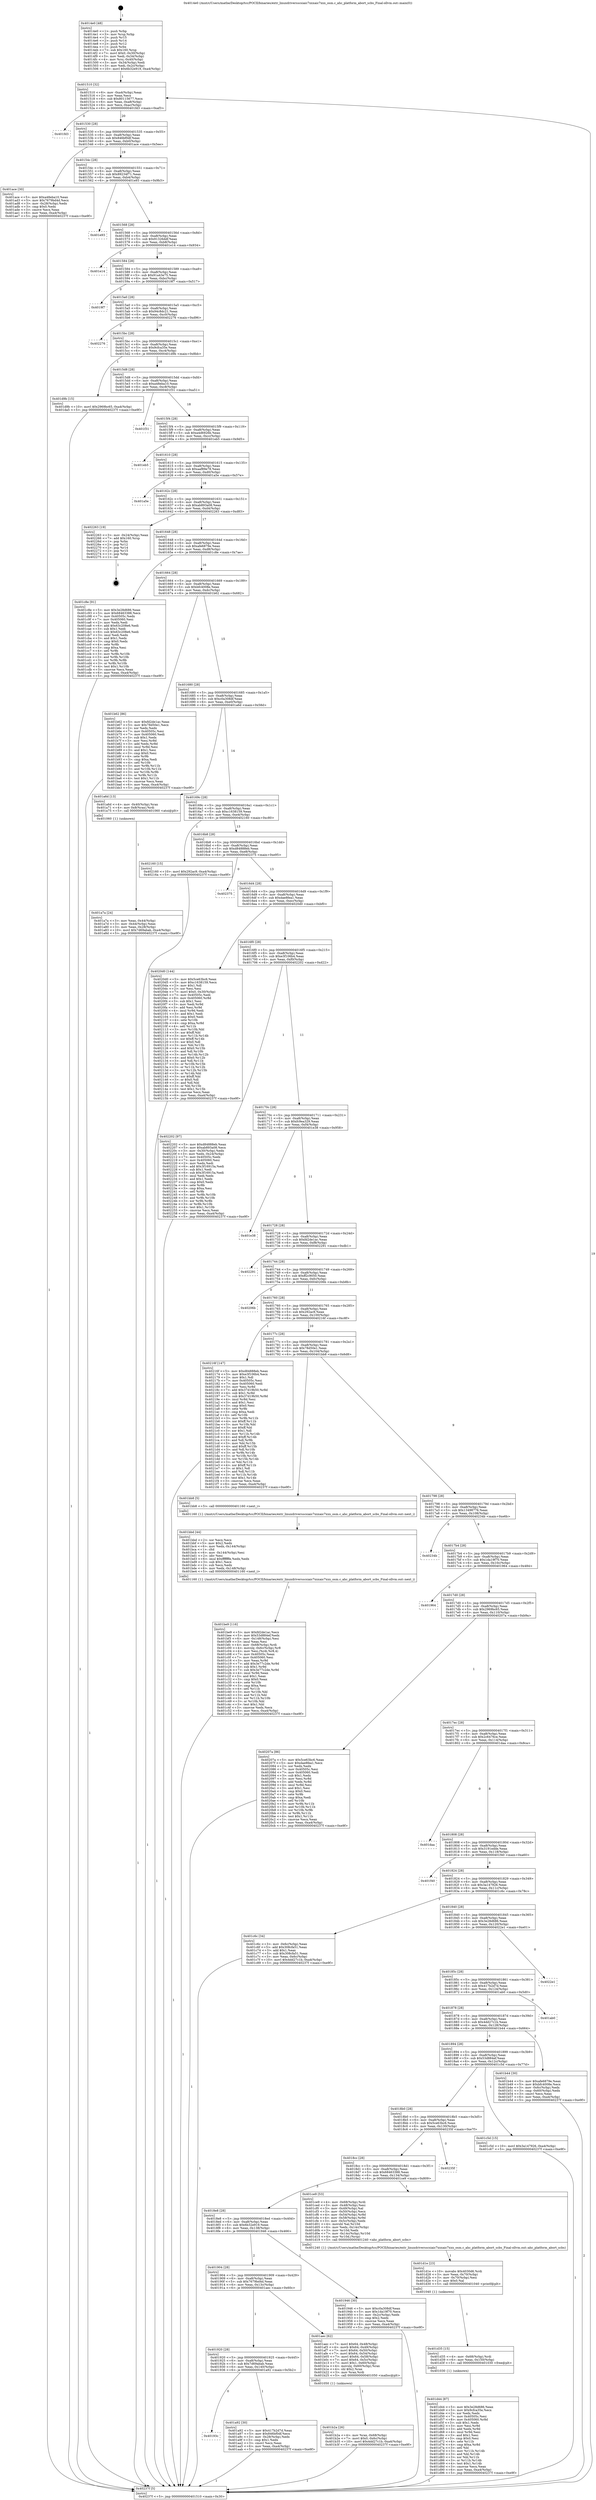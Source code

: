 digraph "0x4014e0" {
  label = "0x4014e0 (/mnt/c/Users/mathe/Desktop/tcc/POCII/binaries/extr_linuxdriversscsiaic7xxxaic7xxx_osm.c_ahc_platform_abort_scbs_Final-ollvm.out::main(0))"
  labelloc = "t"
  node[shape=record]

  Entry [label="",width=0.3,height=0.3,shape=circle,fillcolor=black,style=filled]
  "0x401510" [label="{
     0x401510 [32]\l
     | [instrs]\l
     &nbsp;&nbsp;0x401510 \<+6\>: mov -0xa4(%rbp),%eax\l
     &nbsp;&nbsp;0x401516 \<+2\>: mov %eax,%ecx\l
     &nbsp;&nbsp;0x401518 \<+6\>: sub $0x80115677,%ecx\l
     &nbsp;&nbsp;0x40151e \<+6\>: mov %eax,-0xa8(%rbp)\l
     &nbsp;&nbsp;0x401524 \<+6\>: mov %ecx,-0xac(%rbp)\l
     &nbsp;&nbsp;0x40152a \<+6\>: je 0000000000401fd3 \<main+0xaf3\>\l
  }"]
  "0x401fd3" [label="{
     0x401fd3\l
  }", style=dashed]
  "0x401530" [label="{
     0x401530 [28]\l
     | [instrs]\l
     &nbsp;&nbsp;0x401530 \<+5\>: jmp 0000000000401535 \<main+0x55\>\l
     &nbsp;&nbsp;0x401535 \<+6\>: mov -0xa8(%rbp),%eax\l
     &nbsp;&nbsp;0x40153b \<+5\>: sub $0x846bf0df,%eax\l
     &nbsp;&nbsp;0x401540 \<+6\>: mov %eax,-0xb0(%rbp)\l
     &nbsp;&nbsp;0x401546 \<+6\>: je 0000000000401ace \<main+0x5ee\>\l
  }"]
  Exit [label="",width=0.3,height=0.3,shape=circle,fillcolor=black,style=filled,peripheries=2]
  "0x401ace" [label="{
     0x401ace [30]\l
     | [instrs]\l
     &nbsp;&nbsp;0x401ace \<+5\>: mov $0xa48eba10,%eax\l
     &nbsp;&nbsp;0x401ad3 \<+5\>: mov $0x7679bd4d,%ecx\l
     &nbsp;&nbsp;0x401ad8 \<+3\>: mov -0x28(%rbp),%edx\l
     &nbsp;&nbsp;0x401adb \<+3\>: cmp $0x0,%edx\l
     &nbsp;&nbsp;0x401ade \<+3\>: cmove %ecx,%eax\l
     &nbsp;&nbsp;0x401ae1 \<+6\>: mov %eax,-0xa4(%rbp)\l
     &nbsp;&nbsp;0x401ae7 \<+5\>: jmp 000000000040237f \<main+0xe9f\>\l
  }"]
  "0x40154c" [label="{
     0x40154c [28]\l
     | [instrs]\l
     &nbsp;&nbsp;0x40154c \<+5\>: jmp 0000000000401551 \<main+0x71\>\l
     &nbsp;&nbsp;0x401551 \<+6\>: mov -0xa8(%rbp),%eax\l
     &nbsp;&nbsp;0x401557 \<+5\>: sub $0x89234f71,%eax\l
     &nbsp;&nbsp;0x40155c \<+6\>: mov %eax,-0xb4(%rbp)\l
     &nbsp;&nbsp;0x401562 \<+6\>: je 0000000000401e93 \<main+0x9b3\>\l
  }"]
  "0x401d44" [label="{
     0x401d44 [87]\l
     | [instrs]\l
     &nbsp;&nbsp;0x401d44 \<+5\>: mov $0x3e28d686,%eax\l
     &nbsp;&nbsp;0x401d49 \<+5\>: mov $0x9cfca35e,%ecx\l
     &nbsp;&nbsp;0x401d4e \<+2\>: xor %edx,%edx\l
     &nbsp;&nbsp;0x401d50 \<+7\>: mov 0x40505c,%esi\l
     &nbsp;&nbsp;0x401d57 \<+8\>: mov 0x405060,%r8d\l
     &nbsp;&nbsp;0x401d5f \<+3\>: sub $0x1,%edx\l
     &nbsp;&nbsp;0x401d62 \<+3\>: mov %esi,%r9d\l
     &nbsp;&nbsp;0x401d65 \<+3\>: add %edx,%r9d\l
     &nbsp;&nbsp;0x401d68 \<+4\>: imul %r9d,%esi\l
     &nbsp;&nbsp;0x401d6c \<+3\>: and $0x1,%esi\l
     &nbsp;&nbsp;0x401d6f \<+3\>: cmp $0x0,%esi\l
     &nbsp;&nbsp;0x401d72 \<+4\>: sete %r11b\l
     &nbsp;&nbsp;0x401d76 \<+4\>: cmp $0xa,%r8d\l
     &nbsp;&nbsp;0x401d7a \<+3\>: setl %bl\l
     &nbsp;&nbsp;0x401d7d \<+3\>: mov %r11b,%r14b\l
     &nbsp;&nbsp;0x401d80 \<+3\>: and %bl,%r14b\l
     &nbsp;&nbsp;0x401d83 \<+3\>: xor %bl,%r11b\l
     &nbsp;&nbsp;0x401d86 \<+3\>: or %r11b,%r14b\l
     &nbsp;&nbsp;0x401d89 \<+4\>: test $0x1,%r14b\l
     &nbsp;&nbsp;0x401d8d \<+3\>: cmovne %ecx,%eax\l
     &nbsp;&nbsp;0x401d90 \<+6\>: mov %eax,-0xa4(%rbp)\l
     &nbsp;&nbsp;0x401d96 \<+5\>: jmp 000000000040237f \<main+0xe9f\>\l
  }"]
  "0x401e93" [label="{
     0x401e93\l
  }", style=dashed]
  "0x401568" [label="{
     0x401568 [28]\l
     | [instrs]\l
     &nbsp;&nbsp;0x401568 \<+5\>: jmp 000000000040156d \<main+0x8d\>\l
     &nbsp;&nbsp;0x40156d \<+6\>: mov -0xa8(%rbp),%eax\l
     &nbsp;&nbsp;0x401573 \<+5\>: sub $0x91326ddf,%eax\l
     &nbsp;&nbsp;0x401578 \<+6\>: mov %eax,-0xb8(%rbp)\l
     &nbsp;&nbsp;0x40157e \<+6\>: je 0000000000401e14 \<main+0x934\>\l
  }"]
  "0x401d35" [label="{
     0x401d35 [15]\l
     | [instrs]\l
     &nbsp;&nbsp;0x401d35 \<+4\>: mov -0x68(%rbp),%rdi\l
     &nbsp;&nbsp;0x401d39 \<+6\>: mov %eax,-0x150(%rbp)\l
     &nbsp;&nbsp;0x401d3f \<+5\>: call 0000000000401030 \<free@plt\>\l
     | [calls]\l
     &nbsp;&nbsp;0x401030 \{1\} (unknown)\l
  }"]
  "0x401e14" [label="{
     0x401e14\l
  }", style=dashed]
  "0x401584" [label="{
     0x401584 [28]\l
     | [instrs]\l
     &nbsp;&nbsp;0x401584 \<+5\>: jmp 0000000000401589 \<main+0xa9\>\l
     &nbsp;&nbsp;0x401589 \<+6\>: mov -0xa8(%rbp),%eax\l
     &nbsp;&nbsp;0x40158f \<+5\>: sub $0x91a43e75,%eax\l
     &nbsp;&nbsp;0x401594 \<+6\>: mov %eax,-0xbc(%rbp)\l
     &nbsp;&nbsp;0x40159a \<+6\>: je 00000000004019f7 \<main+0x517\>\l
  }"]
  "0x401d1e" [label="{
     0x401d1e [23]\l
     | [instrs]\l
     &nbsp;&nbsp;0x401d1e \<+10\>: movabs $0x4030d6,%rdi\l
     &nbsp;&nbsp;0x401d28 \<+3\>: mov %eax,-0x70(%rbp)\l
     &nbsp;&nbsp;0x401d2b \<+3\>: mov -0x70(%rbp),%esi\l
     &nbsp;&nbsp;0x401d2e \<+2\>: mov $0x0,%al\l
     &nbsp;&nbsp;0x401d30 \<+5\>: call 0000000000401040 \<printf@plt\>\l
     | [calls]\l
     &nbsp;&nbsp;0x401040 \{1\} (unknown)\l
  }"]
  "0x4019f7" [label="{
     0x4019f7\l
  }", style=dashed]
  "0x4015a0" [label="{
     0x4015a0 [28]\l
     | [instrs]\l
     &nbsp;&nbsp;0x4015a0 \<+5\>: jmp 00000000004015a5 \<main+0xc5\>\l
     &nbsp;&nbsp;0x4015a5 \<+6\>: mov -0xa8(%rbp),%eax\l
     &nbsp;&nbsp;0x4015ab \<+5\>: sub $0x94c8dc21,%eax\l
     &nbsp;&nbsp;0x4015b0 \<+6\>: mov %eax,-0xc0(%rbp)\l
     &nbsp;&nbsp;0x4015b6 \<+6\>: je 0000000000402276 \<main+0xd96\>\l
  }"]
  "0x401be9" [label="{
     0x401be9 [116]\l
     | [instrs]\l
     &nbsp;&nbsp;0x401be9 \<+5\>: mov $0xfd2de1ac,%ecx\l
     &nbsp;&nbsp;0x401bee \<+5\>: mov $0x53d884ef,%edx\l
     &nbsp;&nbsp;0x401bf3 \<+6\>: mov -0x148(%rbp),%esi\l
     &nbsp;&nbsp;0x401bf9 \<+3\>: imul %eax,%esi\l
     &nbsp;&nbsp;0x401bfc \<+4\>: mov -0x68(%rbp),%rdi\l
     &nbsp;&nbsp;0x401c00 \<+4\>: movslq -0x6c(%rbp),%r8\l
     &nbsp;&nbsp;0x401c04 \<+4\>: mov %esi,(%rdi,%r8,4)\l
     &nbsp;&nbsp;0x401c08 \<+7\>: mov 0x40505c,%eax\l
     &nbsp;&nbsp;0x401c0f \<+7\>: mov 0x405060,%esi\l
     &nbsp;&nbsp;0x401c16 \<+3\>: mov %eax,%r9d\l
     &nbsp;&nbsp;0x401c19 \<+7\>: add $0x3e77c2de,%r9d\l
     &nbsp;&nbsp;0x401c20 \<+4\>: sub $0x1,%r9d\l
     &nbsp;&nbsp;0x401c24 \<+7\>: sub $0x3e77c2de,%r9d\l
     &nbsp;&nbsp;0x401c2b \<+4\>: imul %r9d,%eax\l
     &nbsp;&nbsp;0x401c2f \<+3\>: and $0x1,%eax\l
     &nbsp;&nbsp;0x401c32 \<+3\>: cmp $0x0,%eax\l
     &nbsp;&nbsp;0x401c35 \<+4\>: sete %r10b\l
     &nbsp;&nbsp;0x401c39 \<+3\>: cmp $0xa,%esi\l
     &nbsp;&nbsp;0x401c3c \<+4\>: setl %r11b\l
     &nbsp;&nbsp;0x401c40 \<+3\>: mov %r10b,%bl\l
     &nbsp;&nbsp;0x401c43 \<+3\>: and %r11b,%bl\l
     &nbsp;&nbsp;0x401c46 \<+3\>: xor %r11b,%r10b\l
     &nbsp;&nbsp;0x401c49 \<+3\>: or %r10b,%bl\l
     &nbsp;&nbsp;0x401c4c \<+3\>: test $0x1,%bl\l
     &nbsp;&nbsp;0x401c4f \<+3\>: cmovne %edx,%ecx\l
     &nbsp;&nbsp;0x401c52 \<+6\>: mov %ecx,-0xa4(%rbp)\l
     &nbsp;&nbsp;0x401c58 \<+5\>: jmp 000000000040237f \<main+0xe9f\>\l
  }"]
  "0x402276" [label="{
     0x402276\l
  }", style=dashed]
  "0x4015bc" [label="{
     0x4015bc [28]\l
     | [instrs]\l
     &nbsp;&nbsp;0x4015bc \<+5\>: jmp 00000000004015c1 \<main+0xe1\>\l
     &nbsp;&nbsp;0x4015c1 \<+6\>: mov -0xa8(%rbp),%eax\l
     &nbsp;&nbsp;0x4015c7 \<+5\>: sub $0x9cfca35e,%eax\l
     &nbsp;&nbsp;0x4015cc \<+6\>: mov %eax,-0xc4(%rbp)\l
     &nbsp;&nbsp;0x4015d2 \<+6\>: je 0000000000401d9b \<main+0x8bb\>\l
  }"]
  "0x401bbd" [label="{
     0x401bbd [44]\l
     | [instrs]\l
     &nbsp;&nbsp;0x401bbd \<+2\>: xor %ecx,%ecx\l
     &nbsp;&nbsp;0x401bbf \<+5\>: mov $0x2,%edx\l
     &nbsp;&nbsp;0x401bc4 \<+6\>: mov %edx,-0x144(%rbp)\l
     &nbsp;&nbsp;0x401bca \<+1\>: cltd\l
     &nbsp;&nbsp;0x401bcb \<+6\>: mov -0x144(%rbp),%esi\l
     &nbsp;&nbsp;0x401bd1 \<+2\>: idiv %esi\l
     &nbsp;&nbsp;0x401bd3 \<+6\>: imul $0xfffffffe,%edx,%edx\l
     &nbsp;&nbsp;0x401bd9 \<+3\>: sub $0x1,%ecx\l
     &nbsp;&nbsp;0x401bdc \<+2\>: sub %ecx,%edx\l
     &nbsp;&nbsp;0x401bde \<+6\>: mov %edx,-0x148(%rbp)\l
     &nbsp;&nbsp;0x401be4 \<+5\>: call 0000000000401160 \<next_i\>\l
     | [calls]\l
     &nbsp;&nbsp;0x401160 \{1\} (/mnt/c/Users/mathe/Desktop/tcc/POCII/binaries/extr_linuxdriversscsiaic7xxxaic7xxx_osm.c_ahc_platform_abort_scbs_Final-ollvm.out::next_i)\l
  }"]
  "0x401d9b" [label="{
     0x401d9b [15]\l
     | [instrs]\l
     &nbsp;&nbsp;0x401d9b \<+10\>: movl $0x2969bc65,-0xa4(%rbp)\l
     &nbsp;&nbsp;0x401da5 \<+5\>: jmp 000000000040237f \<main+0xe9f\>\l
  }"]
  "0x4015d8" [label="{
     0x4015d8 [28]\l
     | [instrs]\l
     &nbsp;&nbsp;0x4015d8 \<+5\>: jmp 00000000004015dd \<main+0xfd\>\l
     &nbsp;&nbsp;0x4015dd \<+6\>: mov -0xa8(%rbp),%eax\l
     &nbsp;&nbsp;0x4015e3 \<+5\>: sub $0xa48eba10,%eax\l
     &nbsp;&nbsp;0x4015e8 \<+6\>: mov %eax,-0xc8(%rbp)\l
     &nbsp;&nbsp;0x4015ee \<+6\>: je 0000000000401f31 \<main+0xa51\>\l
  }"]
  "0x401b2a" [label="{
     0x401b2a [26]\l
     | [instrs]\l
     &nbsp;&nbsp;0x401b2a \<+4\>: mov %rax,-0x68(%rbp)\l
     &nbsp;&nbsp;0x401b2e \<+7\>: movl $0x0,-0x6c(%rbp)\l
     &nbsp;&nbsp;0x401b35 \<+10\>: movl $0x4dd27c1b,-0xa4(%rbp)\l
     &nbsp;&nbsp;0x401b3f \<+5\>: jmp 000000000040237f \<main+0xe9f\>\l
  }"]
  "0x401f31" [label="{
     0x401f31\l
  }", style=dashed]
  "0x4015f4" [label="{
     0x4015f4 [28]\l
     | [instrs]\l
     &nbsp;&nbsp;0x4015f4 \<+5\>: jmp 00000000004015f9 \<main+0x119\>\l
     &nbsp;&nbsp;0x4015f9 \<+6\>: mov -0xa8(%rbp),%eax\l
     &nbsp;&nbsp;0x4015ff \<+5\>: sub $0xa4d6926b,%eax\l
     &nbsp;&nbsp;0x401604 \<+6\>: mov %eax,-0xcc(%rbp)\l
     &nbsp;&nbsp;0x40160a \<+6\>: je 0000000000401eb5 \<main+0x9d5\>\l
  }"]
  "0x40193c" [label="{
     0x40193c\l
  }", style=dashed]
  "0x401eb5" [label="{
     0x401eb5\l
  }", style=dashed]
  "0x401610" [label="{
     0x401610 [28]\l
     | [instrs]\l
     &nbsp;&nbsp;0x401610 \<+5\>: jmp 0000000000401615 \<main+0x135\>\l
     &nbsp;&nbsp;0x401615 \<+6\>: mov -0xa8(%rbp),%eax\l
     &nbsp;&nbsp;0x40161b \<+5\>: sub $0xaaf89e78,%eax\l
     &nbsp;&nbsp;0x401620 \<+6\>: mov %eax,-0xd0(%rbp)\l
     &nbsp;&nbsp;0x401626 \<+6\>: je 0000000000401a5e \<main+0x57e\>\l
  }"]
  "0x401a92" [label="{
     0x401a92 [30]\l
     | [instrs]\l
     &nbsp;&nbsp;0x401a92 \<+5\>: mov $0x417b2d7d,%eax\l
     &nbsp;&nbsp;0x401a97 \<+5\>: mov $0x846bf0df,%ecx\l
     &nbsp;&nbsp;0x401a9c \<+3\>: mov -0x28(%rbp),%edx\l
     &nbsp;&nbsp;0x401a9f \<+3\>: cmp $0x1,%edx\l
     &nbsp;&nbsp;0x401aa2 \<+3\>: cmovl %ecx,%eax\l
     &nbsp;&nbsp;0x401aa5 \<+6\>: mov %eax,-0xa4(%rbp)\l
     &nbsp;&nbsp;0x401aab \<+5\>: jmp 000000000040237f \<main+0xe9f\>\l
  }"]
  "0x401a5e" [label="{
     0x401a5e\l
  }", style=dashed]
  "0x40162c" [label="{
     0x40162c [28]\l
     | [instrs]\l
     &nbsp;&nbsp;0x40162c \<+5\>: jmp 0000000000401631 \<main+0x151\>\l
     &nbsp;&nbsp;0x401631 \<+6\>: mov -0xa8(%rbp),%eax\l
     &nbsp;&nbsp;0x401637 \<+5\>: sub $0xab893a08,%eax\l
     &nbsp;&nbsp;0x40163c \<+6\>: mov %eax,-0xd4(%rbp)\l
     &nbsp;&nbsp;0x401642 \<+6\>: je 0000000000402263 \<main+0xd83\>\l
  }"]
  "0x401920" [label="{
     0x401920 [28]\l
     | [instrs]\l
     &nbsp;&nbsp;0x401920 \<+5\>: jmp 0000000000401925 \<main+0x445\>\l
     &nbsp;&nbsp;0x401925 \<+6\>: mov -0xa8(%rbp),%eax\l
     &nbsp;&nbsp;0x40192b \<+5\>: sub $0x7d69abab,%eax\l
     &nbsp;&nbsp;0x401930 \<+6\>: mov %eax,-0x140(%rbp)\l
     &nbsp;&nbsp;0x401936 \<+6\>: je 0000000000401a92 \<main+0x5b2\>\l
  }"]
  "0x402263" [label="{
     0x402263 [19]\l
     | [instrs]\l
     &nbsp;&nbsp;0x402263 \<+3\>: mov -0x24(%rbp),%eax\l
     &nbsp;&nbsp;0x402266 \<+7\>: add $0x160,%rsp\l
     &nbsp;&nbsp;0x40226d \<+1\>: pop %rbx\l
     &nbsp;&nbsp;0x40226e \<+2\>: pop %r12\l
     &nbsp;&nbsp;0x402270 \<+2\>: pop %r14\l
     &nbsp;&nbsp;0x402272 \<+2\>: pop %r15\l
     &nbsp;&nbsp;0x402274 \<+1\>: pop %rbp\l
     &nbsp;&nbsp;0x402275 \<+1\>: ret\l
  }"]
  "0x401648" [label="{
     0x401648 [28]\l
     | [instrs]\l
     &nbsp;&nbsp;0x401648 \<+5\>: jmp 000000000040164d \<main+0x16d\>\l
     &nbsp;&nbsp;0x40164d \<+6\>: mov -0xa8(%rbp),%eax\l
     &nbsp;&nbsp;0x401653 \<+5\>: sub $0xafe6879e,%eax\l
     &nbsp;&nbsp;0x401658 \<+6\>: mov %eax,-0xd8(%rbp)\l
     &nbsp;&nbsp;0x40165e \<+6\>: je 0000000000401c8e \<main+0x7ae\>\l
  }"]
  "0x401aec" [label="{
     0x401aec [62]\l
     | [instrs]\l
     &nbsp;&nbsp;0x401aec \<+7\>: movl $0x64,-0x48(%rbp)\l
     &nbsp;&nbsp;0x401af3 \<+4\>: movb $0x64,-0x49(%rbp)\l
     &nbsp;&nbsp;0x401af7 \<+7\>: movl $0x64,-0x50(%rbp)\l
     &nbsp;&nbsp;0x401afe \<+7\>: movl $0x64,-0x54(%rbp)\l
     &nbsp;&nbsp;0x401b05 \<+7\>: movl $0x64,-0x58(%rbp)\l
     &nbsp;&nbsp;0x401b0c \<+7\>: movl $0x64,-0x5c(%rbp)\l
     &nbsp;&nbsp;0x401b13 \<+7\>: movl $0x1,-0x60(%rbp)\l
     &nbsp;&nbsp;0x401b1a \<+4\>: movslq -0x60(%rbp),%rax\l
     &nbsp;&nbsp;0x401b1e \<+4\>: shl $0x2,%rax\l
     &nbsp;&nbsp;0x401b22 \<+3\>: mov %rax,%rdi\l
     &nbsp;&nbsp;0x401b25 \<+5\>: call 0000000000401050 \<malloc@plt\>\l
     | [calls]\l
     &nbsp;&nbsp;0x401050 \{1\} (unknown)\l
  }"]
  "0x401c8e" [label="{
     0x401c8e [91]\l
     | [instrs]\l
     &nbsp;&nbsp;0x401c8e \<+5\>: mov $0x3e28d686,%eax\l
     &nbsp;&nbsp;0x401c93 \<+5\>: mov $0x68463388,%ecx\l
     &nbsp;&nbsp;0x401c98 \<+7\>: mov 0x40505c,%edx\l
     &nbsp;&nbsp;0x401c9f \<+7\>: mov 0x405060,%esi\l
     &nbsp;&nbsp;0x401ca6 \<+2\>: mov %edx,%edi\l
     &nbsp;&nbsp;0x401ca8 \<+6\>: add $0x63c208e6,%edi\l
     &nbsp;&nbsp;0x401cae \<+3\>: sub $0x1,%edi\l
     &nbsp;&nbsp;0x401cb1 \<+6\>: sub $0x63c208e6,%edi\l
     &nbsp;&nbsp;0x401cb7 \<+3\>: imul %edi,%edx\l
     &nbsp;&nbsp;0x401cba \<+3\>: and $0x1,%edx\l
     &nbsp;&nbsp;0x401cbd \<+3\>: cmp $0x0,%edx\l
     &nbsp;&nbsp;0x401cc0 \<+4\>: sete %r8b\l
     &nbsp;&nbsp;0x401cc4 \<+3\>: cmp $0xa,%esi\l
     &nbsp;&nbsp;0x401cc7 \<+4\>: setl %r9b\l
     &nbsp;&nbsp;0x401ccb \<+3\>: mov %r8b,%r10b\l
     &nbsp;&nbsp;0x401cce \<+3\>: and %r9b,%r10b\l
     &nbsp;&nbsp;0x401cd1 \<+3\>: xor %r9b,%r8b\l
     &nbsp;&nbsp;0x401cd4 \<+3\>: or %r8b,%r10b\l
     &nbsp;&nbsp;0x401cd7 \<+4\>: test $0x1,%r10b\l
     &nbsp;&nbsp;0x401cdb \<+3\>: cmovne %ecx,%eax\l
     &nbsp;&nbsp;0x401cde \<+6\>: mov %eax,-0xa4(%rbp)\l
     &nbsp;&nbsp;0x401ce4 \<+5\>: jmp 000000000040237f \<main+0xe9f\>\l
  }"]
  "0x401664" [label="{
     0x401664 [28]\l
     | [instrs]\l
     &nbsp;&nbsp;0x401664 \<+5\>: jmp 0000000000401669 \<main+0x189\>\l
     &nbsp;&nbsp;0x401669 \<+6\>: mov -0xa8(%rbp),%eax\l
     &nbsp;&nbsp;0x40166f \<+5\>: sub $0xbfc4008e,%eax\l
     &nbsp;&nbsp;0x401674 \<+6\>: mov %eax,-0xdc(%rbp)\l
     &nbsp;&nbsp;0x40167a \<+6\>: je 0000000000401b62 \<main+0x682\>\l
  }"]
  "0x401a7a" [label="{
     0x401a7a [24]\l
     | [instrs]\l
     &nbsp;&nbsp;0x401a7a \<+3\>: mov %eax,-0x44(%rbp)\l
     &nbsp;&nbsp;0x401a7d \<+3\>: mov -0x44(%rbp),%eax\l
     &nbsp;&nbsp;0x401a80 \<+3\>: mov %eax,-0x28(%rbp)\l
     &nbsp;&nbsp;0x401a83 \<+10\>: movl $0x7d69abab,-0xa4(%rbp)\l
     &nbsp;&nbsp;0x401a8d \<+5\>: jmp 000000000040237f \<main+0xe9f\>\l
  }"]
  "0x401b62" [label="{
     0x401b62 [86]\l
     | [instrs]\l
     &nbsp;&nbsp;0x401b62 \<+5\>: mov $0xfd2de1ac,%eax\l
     &nbsp;&nbsp;0x401b67 \<+5\>: mov $0x78d50e1,%ecx\l
     &nbsp;&nbsp;0x401b6c \<+2\>: xor %edx,%edx\l
     &nbsp;&nbsp;0x401b6e \<+7\>: mov 0x40505c,%esi\l
     &nbsp;&nbsp;0x401b75 \<+7\>: mov 0x405060,%edi\l
     &nbsp;&nbsp;0x401b7c \<+3\>: sub $0x1,%edx\l
     &nbsp;&nbsp;0x401b7f \<+3\>: mov %esi,%r8d\l
     &nbsp;&nbsp;0x401b82 \<+3\>: add %edx,%r8d\l
     &nbsp;&nbsp;0x401b85 \<+4\>: imul %r8d,%esi\l
     &nbsp;&nbsp;0x401b89 \<+3\>: and $0x1,%esi\l
     &nbsp;&nbsp;0x401b8c \<+3\>: cmp $0x0,%esi\l
     &nbsp;&nbsp;0x401b8f \<+4\>: sete %r9b\l
     &nbsp;&nbsp;0x401b93 \<+3\>: cmp $0xa,%edi\l
     &nbsp;&nbsp;0x401b96 \<+4\>: setl %r10b\l
     &nbsp;&nbsp;0x401b9a \<+3\>: mov %r9b,%r11b\l
     &nbsp;&nbsp;0x401b9d \<+3\>: and %r10b,%r11b\l
     &nbsp;&nbsp;0x401ba0 \<+3\>: xor %r10b,%r9b\l
     &nbsp;&nbsp;0x401ba3 \<+3\>: or %r9b,%r11b\l
     &nbsp;&nbsp;0x401ba6 \<+4\>: test $0x1,%r11b\l
     &nbsp;&nbsp;0x401baa \<+3\>: cmovne %ecx,%eax\l
     &nbsp;&nbsp;0x401bad \<+6\>: mov %eax,-0xa4(%rbp)\l
     &nbsp;&nbsp;0x401bb3 \<+5\>: jmp 000000000040237f \<main+0xe9f\>\l
  }"]
  "0x401680" [label="{
     0x401680 [28]\l
     | [instrs]\l
     &nbsp;&nbsp;0x401680 \<+5\>: jmp 0000000000401685 \<main+0x1a5\>\l
     &nbsp;&nbsp;0x401685 \<+6\>: mov -0xa8(%rbp),%eax\l
     &nbsp;&nbsp;0x40168b \<+5\>: sub $0xc0a308df,%eax\l
     &nbsp;&nbsp;0x401690 \<+6\>: mov %eax,-0xe0(%rbp)\l
     &nbsp;&nbsp;0x401696 \<+6\>: je 0000000000401a6d \<main+0x58d\>\l
  }"]
  "0x4014e0" [label="{
     0x4014e0 [48]\l
     | [instrs]\l
     &nbsp;&nbsp;0x4014e0 \<+1\>: push %rbp\l
     &nbsp;&nbsp;0x4014e1 \<+3\>: mov %rsp,%rbp\l
     &nbsp;&nbsp;0x4014e4 \<+2\>: push %r15\l
     &nbsp;&nbsp;0x4014e6 \<+2\>: push %r14\l
     &nbsp;&nbsp;0x4014e8 \<+2\>: push %r12\l
     &nbsp;&nbsp;0x4014ea \<+1\>: push %rbx\l
     &nbsp;&nbsp;0x4014eb \<+7\>: sub $0x160,%rsp\l
     &nbsp;&nbsp;0x4014f2 \<+7\>: movl $0x0,-0x30(%rbp)\l
     &nbsp;&nbsp;0x4014f9 \<+3\>: mov %edi,-0x34(%rbp)\l
     &nbsp;&nbsp;0x4014fc \<+4\>: mov %rsi,-0x40(%rbp)\l
     &nbsp;&nbsp;0x401500 \<+3\>: mov -0x34(%rbp),%edi\l
     &nbsp;&nbsp;0x401503 \<+3\>: mov %edi,-0x2c(%rbp)\l
     &nbsp;&nbsp;0x401506 \<+10\>: movl $0x6b32e919,-0xa4(%rbp)\l
  }"]
  "0x401a6d" [label="{
     0x401a6d [13]\l
     | [instrs]\l
     &nbsp;&nbsp;0x401a6d \<+4\>: mov -0x40(%rbp),%rax\l
     &nbsp;&nbsp;0x401a71 \<+4\>: mov 0x8(%rax),%rdi\l
     &nbsp;&nbsp;0x401a75 \<+5\>: call 0000000000401060 \<atoi@plt\>\l
     | [calls]\l
     &nbsp;&nbsp;0x401060 \{1\} (unknown)\l
  }"]
  "0x40169c" [label="{
     0x40169c [28]\l
     | [instrs]\l
     &nbsp;&nbsp;0x40169c \<+5\>: jmp 00000000004016a1 \<main+0x1c1\>\l
     &nbsp;&nbsp;0x4016a1 \<+6\>: mov -0xa8(%rbp),%eax\l
     &nbsp;&nbsp;0x4016a7 \<+5\>: sub $0xc1638159,%eax\l
     &nbsp;&nbsp;0x4016ac \<+6\>: mov %eax,-0xe4(%rbp)\l
     &nbsp;&nbsp;0x4016b2 \<+6\>: je 0000000000402160 \<main+0xc80\>\l
  }"]
  "0x40237f" [label="{
     0x40237f [5]\l
     | [instrs]\l
     &nbsp;&nbsp;0x40237f \<+5\>: jmp 0000000000401510 \<main+0x30\>\l
  }"]
  "0x402160" [label="{
     0x402160 [15]\l
     | [instrs]\l
     &nbsp;&nbsp;0x402160 \<+10\>: movl $0x292ac9,-0xa4(%rbp)\l
     &nbsp;&nbsp;0x40216a \<+5\>: jmp 000000000040237f \<main+0xe9f\>\l
  }"]
  "0x4016b8" [label="{
     0x4016b8 [28]\l
     | [instrs]\l
     &nbsp;&nbsp;0x4016b8 \<+5\>: jmp 00000000004016bd \<main+0x1dd\>\l
     &nbsp;&nbsp;0x4016bd \<+6\>: mov -0xa8(%rbp),%eax\l
     &nbsp;&nbsp;0x4016c3 \<+5\>: sub $0xd84888eb,%eax\l
     &nbsp;&nbsp;0x4016c8 \<+6\>: mov %eax,-0xe8(%rbp)\l
     &nbsp;&nbsp;0x4016ce \<+6\>: je 0000000000402375 \<main+0xe95\>\l
  }"]
  "0x401904" [label="{
     0x401904 [28]\l
     | [instrs]\l
     &nbsp;&nbsp;0x401904 \<+5\>: jmp 0000000000401909 \<main+0x429\>\l
     &nbsp;&nbsp;0x401909 \<+6\>: mov -0xa8(%rbp),%eax\l
     &nbsp;&nbsp;0x40190f \<+5\>: sub $0x7679bd4d,%eax\l
     &nbsp;&nbsp;0x401914 \<+6\>: mov %eax,-0x13c(%rbp)\l
     &nbsp;&nbsp;0x40191a \<+6\>: je 0000000000401aec \<main+0x60c\>\l
  }"]
  "0x402375" [label="{
     0x402375\l
  }", style=dashed]
  "0x4016d4" [label="{
     0x4016d4 [28]\l
     | [instrs]\l
     &nbsp;&nbsp;0x4016d4 \<+5\>: jmp 00000000004016d9 \<main+0x1f9\>\l
     &nbsp;&nbsp;0x4016d9 \<+6\>: mov -0xa8(%rbp),%eax\l
     &nbsp;&nbsp;0x4016df \<+5\>: sub $0xdae8fea1,%eax\l
     &nbsp;&nbsp;0x4016e4 \<+6\>: mov %eax,-0xec(%rbp)\l
     &nbsp;&nbsp;0x4016ea \<+6\>: je 00000000004020d0 \<main+0xbf0\>\l
  }"]
  "0x401946" [label="{
     0x401946 [30]\l
     | [instrs]\l
     &nbsp;&nbsp;0x401946 \<+5\>: mov $0xc0a308df,%eax\l
     &nbsp;&nbsp;0x40194b \<+5\>: mov $0x1da19f70,%ecx\l
     &nbsp;&nbsp;0x401950 \<+3\>: mov -0x2c(%rbp),%edx\l
     &nbsp;&nbsp;0x401953 \<+3\>: cmp $0x2,%edx\l
     &nbsp;&nbsp;0x401956 \<+3\>: cmovne %ecx,%eax\l
     &nbsp;&nbsp;0x401959 \<+6\>: mov %eax,-0xa4(%rbp)\l
     &nbsp;&nbsp;0x40195f \<+5\>: jmp 000000000040237f \<main+0xe9f\>\l
  }"]
  "0x4020d0" [label="{
     0x4020d0 [144]\l
     | [instrs]\l
     &nbsp;&nbsp;0x4020d0 \<+5\>: mov $0x5ce63bc6,%eax\l
     &nbsp;&nbsp;0x4020d5 \<+5\>: mov $0xc1638159,%ecx\l
     &nbsp;&nbsp;0x4020da \<+2\>: mov $0x1,%dl\l
     &nbsp;&nbsp;0x4020dc \<+2\>: xor %esi,%esi\l
     &nbsp;&nbsp;0x4020de \<+7\>: movl $0x0,-0x30(%rbp)\l
     &nbsp;&nbsp;0x4020e5 \<+7\>: mov 0x40505c,%edi\l
     &nbsp;&nbsp;0x4020ec \<+8\>: mov 0x405060,%r8d\l
     &nbsp;&nbsp;0x4020f4 \<+3\>: sub $0x1,%esi\l
     &nbsp;&nbsp;0x4020f7 \<+3\>: mov %edi,%r9d\l
     &nbsp;&nbsp;0x4020fa \<+3\>: add %esi,%r9d\l
     &nbsp;&nbsp;0x4020fd \<+4\>: imul %r9d,%edi\l
     &nbsp;&nbsp;0x402101 \<+3\>: and $0x1,%edi\l
     &nbsp;&nbsp;0x402104 \<+3\>: cmp $0x0,%edi\l
     &nbsp;&nbsp;0x402107 \<+4\>: sete %r10b\l
     &nbsp;&nbsp;0x40210b \<+4\>: cmp $0xa,%r8d\l
     &nbsp;&nbsp;0x40210f \<+4\>: setl %r11b\l
     &nbsp;&nbsp;0x402113 \<+3\>: mov %r10b,%bl\l
     &nbsp;&nbsp;0x402116 \<+3\>: xor $0xff,%bl\l
     &nbsp;&nbsp;0x402119 \<+3\>: mov %r11b,%r14b\l
     &nbsp;&nbsp;0x40211c \<+4\>: xor $0xff,%r14b\l
     &nbsp;&nbsp;0x402120 \<+3\>: xor $0x0,%dl\l
     &nbsp;&nbsp;0x402123 \<+3\>: mov %bl,%r15b\l
     &nbsp;&nbsp;0x402126 \<+4\>: and $0x0,%r15b\l
     &nbsp;&nbsp;0x40212a \<+3\>: and %dl,%r10b\l
     &nbsp;&nbsp;0x40212d \<+3\>: mov %r14b,%r12b\l
     &nbsp;&nbsp;0x402130 \<+4\>: and $0x0,%r12b\l
     &nbsp;&nbsp;0x402134 \<+3\>: and %dl,%r11b\l
     &nbsp;&nbsp;0x402137 \<+3\>: or %r10b,%r15b\l
     &nbsp;&nbsp;0x40213a \<+3\>: or %r11b,%r12b\l
     &nbsp;&nbsp;0x40213d \<+3\>: xor %r12b,%r15b\l
     &nbsp;&nbsp;0x402140 \<+3\>: or %r14b,%bl\l
     &nbsp;&nbsp;0x402143 \<+3\>: xor $0xff,%bl\l
     &nbsp;&nbsp;0x402146 \<+3\>: or $0x0,%dl\l
     &nbsp;&nbsp;0x402149 \<+2\>: and %dl,%bl\l
     &nbsp;&nbsp;0x40214b \<+3\>: or %bl,%r15b\l
     &nbsp;&nbsp;0x40214e \<+4\>: test $0x1,%r15b\l
     &nbsp;&nbsp;0x402152 \<+3\>: cmovne %ecx,%eax\l
     &nbsp;&nbsp;0x402155 \<+6\>: mov %eax,-0xa4(%rbp)\l
     &nbsp;&nbsp;0x40215b \<+5\>: jmp 000000000040237f \<main+0xe9f\>\l
  }"]
  "0x4016f0" [label="{
     0x4016f0 [28]\l
     | [instrs]\l
     &nbsp;&nbsp;0x4016f0 \<+5\>: jmp 00000000004016f5 \<main+0x215\>\l
     &nbsp;&nbsp;0x4016f5 \<+6\>: mov -0xa8(%rbp),%eax\l
     &nbsp;&nbsp;0x4016fb \<+5\>: sub $0xe3f106b4,%eax\l
     &nbsp;&nbsp;0x401700 \<+6\>: mov %eax,-0xf0(%rbp)\l
     &nbsp;&nbsp;0x401706 \<+6\>: je 0000000000402202 \<main+0xd22\>\l
  }"]
  "0x4018e8" [label="{
     0x4018e8 [28]\l
     | [instrs]\l
     &nbsp;&nbsp;0x4018e8 \<+5\>: jmp 00000000004018ed \<main+0x40d\>\l
     &nbsp;&nbsp;0x4018ed \<+6\>: mov -0xa8(%rbp),%eax\l
     &nbsp;&nbsp;0x4018f3 \<+5\>: sub $0x6b32e919,%eax\l
     &nbsp;&nbsp;0x4018f8 \<+6\>: mov %eax,-0x138(%rbp)\l
     &nbsp;&nbsp;0x4018fe \<+6\>: je 0000000000401946 \<main+0x466\>\l
  }"]
  "0x402202" [label="{
     0x402202 [97]\l
     | [instrs]\l
     &nbsp;&nbsp;0x402202 \<+5\>: mov $0xd84888eb,%eax\l
     &nbsp;&nbsp;0x402207 \<+5\>: mov $0xab893a08,%ecx\l
     &nbsp;&nbsp;0x40220c \<+3\>: mov -0x30(%rbp),%edx\l
     &nbsp;&nbsp;0x40220f \<+3\>: mov %edx,-0x24(%rbp)\l
     &nbsp;&nbsp;0x402212 \<+7\>: mov 0x40505c,%edx\l
     &nbsp;&nbsp;0x402219 \<+7\>: mov 0x405060,%esi\l
     &nbsp;&nbsp;0x402220 \<+2\>: mov %edx,%edi\l
     &nbsp;&nbsp;0x402222 \<+6\>: add $0x3f16915a,%edi\l
     &nbsp;&nbsp;0x402228 \<+3\>: sub $0x1,%edi\l
     &nbsp;&nbsp;0x40222b \<+6\>: sub $0x3f16915a,%edi\l
     &nbsp;&nbsp;0x402231 \<+3\>: imul %edi,%edx\l
     &nbsp;&nbsp;0x402234 \<+3\>: and $0x1,%edx\l
     &nbsp;&nbsp;0x402237 \<+3\>: cmp $0x0,%edx\l
     &nbsp;&nbsp;0x40223a \<+4\>: sete %r8b\l
     &nbsp;&nbsp;0x40223e \<+3\>: cmp $0xa,%esi\l
     &nbsp;&nbsp;0x402241 \<+4\>: setl %r9b\l
     &nbsp;&nbsp;0x402245 \<+3\>: mov %r8b,%r10b\l
     &nbsp;&nbsp;0x402248 \<+3\>: and %r9b,%r10b\l
     &nbsp;&nbsp;0x40224b \<+3\>: xor %r9b,%r8b\l
     &nbsp;&nbsp;0x40224e \<+3\>: or %r8b,%r10b\l
     &nbsp;&nbsp;0x402251 \<+4\>: test $0x1,%r10b\l
     &nbsp;&nbsp;0x402255 \<+3\>: cmovne %ecx,%eax\l
     &nbsp;&nbsp;0x402258 \<+6\>: mov %eax,-0xa4(%rbp)\l
     &nbsp;&nbsp;0x40225e \<+5\>: jmp 000000000040237f \<main+0xe9f\>\l
  }"]
  "0x40170c" [label="{
     0x40170c [28]\l
     | [instrs]\l
     &nbsp;&nbsp;0x40170c \<+5\>: jmp 0000000000401711 \<main+0x231\>\l
     &nbsp;&nbsp;0x401711 \<+6\>: mov -0xa8(%rbp),%eax\l
     &nbsp;&nbsp;0x401717 \<+5\>: sub $0xfc9ea329,%eax\l
     &nbsp;&nbsp;0x40171c \<+6\>: mov %eax,-0xf4(%rbp)\l
     &nbsp;&nbsp;0x401722 \<+6\>: je 0000000000401e38 \<main+0x958\>\l
  }"]
  "0x401ce9" [label="{
     0x401ce9 [53]\l
     | [instrs]\l
     &nbsp;&nbsp;0x401ce9 \<+4\>: mov -0x68(%rbp),%rdi\l
     &nbsp;&nbsp;0x401ced \<+3\>: mov -0x48(%rbp),%esi\l
     &nbsp;&nbsp;0x401cf0 \<+3\>: mov -0x49(%rbp),%al\l
     &nbsp;&nbsp;0x401cf3 \<+3\>: mov -0x50(%rbp),%ecx\l
     &nbsp;&nbsp;0x401cf6 \<+4\>: mov -0x54(%rbp),%r8d\l
     &nbsp;&nbsp;0x401cfa \<+4\>: mov -0x58(%rbp),%r9d\l
     &nbsp;&nbsp;0x401cfe \<+3\>: mov -0x5c(%rbp),%edx\l
     &nbsp;&nbsp;0x401d01 \<+4\>: movsbl %al,%r10d\l
     &nbsp;&nbsp;0x401d05 \<+6\>: mov %edx,-0x14c(%rbp)\l
     &nbsp;&nbsp;0x401d0b \<+3\>: mov %r10d,%edx\l
     &nbsp;&nbsp;0x401d0e \<+7\>: mov -0x14c(%rbp),%r10d\l
     &nbsp;&nbsp;0x401d15 \<+4\>: mov %r10d,(%rsp)\l
     &nbsp;&nbsp;0x401d19 \<+5\>: call 0000000000401240 \<ahc_platform_abort_scbs\>\l
     | [calls]\l
     &nbsp;&nbsp;0x401240 \{1\} (/mnt/c/Users/mathe/Desktop/tcc/POCII/binaries/extr_linuxdriversscsiaic7xxxaic7xxx_osm.c_ahc_platform_abort_scbs_Final-ollvm.out::ahc_platform_abort_scbs)\l
  }"]
  "0x401e38" [label="{
     0x401e38\l
  }", style=dashed]
  "0x401728" [label="{
     0x401728 [28]\l
     | [instrs]\l
     &nbsp;&nbsp;0x401728 \<+5\>: jmp 000000000040172d \<main+0x24d\>\l
     &nbsp;&nbsp;0x40172d \<+6\>: mov -0xa8(%rbp),%eax\l
     &nbsp;&nbsp;0x401733 \<+5\>: sub $0xfd2de1ac,%eax\l
     &nbsp;&nbsp;0x401738 \<+6\>: mov %eax,-0xf8(%rbp)\l
     &nbsp;&nbsp;0x40173e \<+6\>: je 0000000000402291 \<main+0xdb1\>\l
  }"]
  "0x4018cc" [label="{
     0x4018cc [28]\l
     | [instrs]\l
     &nbsp;&nbsp;0x4018cc \<+5\>: jmp 00000000004018d1 \<main+0x3f1\>\l
     &nbsp;&nbsp;0x4018d1 \<+6\>: mov -0xa8(%rbp),%eax\l
     &nbsp;&nbsp;0x4018d7 \<+5\>: sub $0x68463388,%eax\l
     &nbsp;&nbsp;0x4018dc \<+6\>: mov %eax,-0x134(%rbp)\l
     &nbsp;&nbsp;0x4018e2 \<+6\>: je 0000000000401ce9 \<main+0x809\>\l
  }"]
  "0x402291" [label="{
     0x402291\l
  }", style=dashed]
  "0x401744" [label="{
     0x401744 [28]\l
     | [instrs]\l
     &nbsp;&nbsp;0x401744 \<+5\>: jmp 0000000000401749 \<main+0x269\>\l
     &nbsp;&nbsp;0x401749 \<+6\>: mov -0xa8(%rbp),%eax\l
     &nbsp;&nbsp;0x40174f \<+5\>: sub $0xff2c9050,%eax\l
     &nbsp;&nbsp;0x401754 \<+6\>: mov %eax,-0xfc(%rbp)\l
     &nbsp;&nbsp;0x40175a \<+6\>: je 000000000040206b \<main+0xb8b\>\l
  }"]
  "0x40235f" [label="{
     0x40235f\l
  }", style=dashed]
  "0x40206b" [label="{
     0x40206b\l
  }", style=dashed]
  "0x401760" [label="{
     0x401760 [28]\l
     | [instrs]\l
     &nbsp;&nbsp;0x401760 \<+5\>: jmp 0000000000401765 \<main+0x285\>\l
     &nbsp;&nbsp;0x401765 \<+6\>: mov -0xa8(%rbp),%eax\l
     &nbsp;&nbsp;0x40176b \<+5\>: sub $0x292ac9,%eax\l
     &nbsp;&nbsp;0x401770 \<+6\>: mov %eax,-0x100(%rbp)\l
     &nbsp;&nbsp;0x401776 \<+6\>: je 000000000040216f \<main+0xc8f\>\l
  }"]
  "0x4018b0" [label="{
     0x4018b0 [28]\l
     | [instrs]\l
     &nbsp;&nbsp;0x4018b0 \<+5\>: jmp 00000000004018b5 \<main+0x3d5\>\l
     &nbsp;&nbsp;0x4018b5 \<+6\>: mov -0xa8(%rbp),%eax\l
     &nbsp;&nbsp;0x4018bb \<+5\>: sub $0x5ce63bc6,%eax\l
     &nbsp;&nbsp;0x4018c0 \<+6\>: mov %eax,-0x130(%rbp)\l
     &nbsp;&nbsp;0x4018c6 \<+6\>: je 000000000040235f \<main+0xe7f\>\l
  }"]
  "0x40216f" [label="{
     0x40216f [147]\l
     | [instrs]\l
     &nbsp;&nbsp;0x40216f \<+5\>: mov $0xd84888eb,%eax\l
     &nbsp;&nbsp;0x402174 \<+5\>: mov $0xe3f106b4,%ecx\l
     &nbsp;&nbsp;0x402179 \<+2\>: mov $0x1,%dl\l
     &nbsp;&nbsp;0x40217b \<+7\>: mov 0x40505c,%esi\l
     &nbsp;&nbsp;0x402182 \<+7\>: mov 0x405060,%edi\l
     &nbsp;&nbsp;0x402189 \<+3\>: mov %esi,%r8d\l
     &nbsp;&nbsp;0x40218c \<+7\>: add $0x37d19b50,%r8d\l
     &nbsp;&nbsp;0x402193 \<+4\>: sub $0x1,%r8d\l
     &nbsp;&nbsp;0x402197 \<+7\>: sub $0x37d19b50,%r8d\l
     &nbsp;&nbsp;0x40219e \<+4\>: imul %r8d,%esi\l
     &nbsp;&nbsp;0x4021a2 \<+3\>: and $0x1,%esi\l
     &nbsp;&nbsp;0x4021a5 \<+3\>: cmp $0x0,%esi\l
     &nbsp;&nbsp;0x4021a8 \<+4\>: sete %r9b\l
     &nbsp;&nbsp;0x4021ac \<+3\>: cmp $0xa,%edi\l
     &nbsp;&nbsp;0x4021af \<+4\>: setl %r10b\l
     &nbsp;&nbsp;0x4021b3 \<+3\>: mov %r9b,%r11b\l
     &nbsp;&nbsp;0x4021b6 \<+4\>: xor $0xff,%r11b\l
     &nbsp;&nbsp;0x4021ba \<+3\>: mov %r10b,%bl\l
     &nbsp;&nbsp;0x4021bd \<+3\>: xor $0xff,%bl\l
     &nbsp;&nbsp;0x4021c0 \<+3\>: xor $0x1,%dl\l
     &nbsp;&nbsp;0x4021c3 \<+3\>: mov %r11b,%r14b\l
     &nbsp;&nbsp;0x4021c6 \<+4\>: and $0xff,%r14b\l
     &nbsp;&nbsp;0x4021ca \<+3\>: and %dl,%r9b\l
     &nbsp;&nbsp;0x4021cd \<+3\>: mov %bl,%r15b\l
     &nbsp;&nbsp;0x4021d0 \<+4\>: and $0xff,%r15b\l
     &nbsp;&nbsp;0x4021d4 \<+3\>: and %dl,%r10b\l
     &nbsp;&nbsp;0x4021d7 \<+3\>: or %r9b,%r14b\l
     &nbsp;&nbsp;0x4021da \<+3\>: or %r10b,%r15b\l
     &nbsp;&nbsp;0x4021dd \<+3\>: xor %r15b,%r14b\l
     &nbsp;&nbsp;0x4021e0 \<+3\>: or %bl,%r11b\l
     &nbsp;&nbsp;0x4021e3 \<+4\>: xor $0xff,%r11b\l
     &nbsp;&nbsp;0x4021e7 \<+3\>: or $0x1,%dl\l
     &nbsp;&nbsp;0x4021ea \<+3\>: and %dl,%r11b\l
     &nbsp;&nbsp;0x4021ed \<+3\>: or %r11b,%r14b\l
     &nbsp;&nbsp;0x4021f0 \<+4\>: test $0x1,%r14b\l
     &nbsp;&nbsp;0x4021f4 \<+3\>: cmovne %ecx,%eax\l
     &nbsp;&nbsp;0x4021f7 \<+6\>: mov %eax,-0xa4(%rbp)\l
     &nbsp;&nbsp;0x4021fd \<+5\>: jmp 000000000040237f \<main+0xe9f\>\l
  }"]
  "0x40177c" [label="{
     0x40177c [28]\l
     | [instrs]\l
     &nbsp;&nbsp;0x40177c \<+5\>: jmp 0000000000401781 \<main+0x2a1\>\l
     &nbsp;&nbsp;0x401781 \<+6\>: mov -0xa8(%rbp),%eax\l
     &nbsp;&nbsp;0x401787 \<+5\>: sub $0x78d50e1,%eax\l
     &nbsp;&nbsp;0x40178c \<+6\>: mov %eax,-0x104(%rbp)\l
     &nbsp;&nbsp;0x401792 \<+6\>: je 0000000000401bb8 \<main+0x6d8\>\l
  }"]
  "0x401c5d" [label="{
     0x401c5d [15]\l
     | [instrs]\l
     &nbsp;&nbsp;0x401c5d \<+10\>: movl $0x3a147926,-0xa4(%rbp)\l
     &nbsp;&nbsp;0x401c67 \<+5\>: jmp 000000000040237f \<main+0xe9f\>\l
  }"]
  "0x401bb8" [label="{
     0x401bb8 [5]\l
     | [instrs]\l
     &nbsp;&nbsp;0x401bb8 \<+5\>: call 0000000000401160 \<next_i\>\l
     | [calls]\l
     &nbsp;&nbsp;0x401160 \{1\} (/mnt/c/Users/mathe/Desktop/tcc/POCII/binaries/extr_linuxdriversscsiaic7xxxaic7xxx_osm.c_ahc_platform_abort_scbs_Final-ollvm.out::next_i)\l
  }"]
  "0x401798" [label="{
     0x401798 [28]\l
     | [instrs]\l
     &nbsp;&nbsp;0x401798 \<+5\>: jmp 000000000040179d \<main+0x2bd\>\l
     &nbsp;&nbsp;0x40179d \<+6\>: mov -0xa8(%rbp),%eax\l
     &nbsp;&nbsp;0x4017a3 \<+5\>: sub $0x13498776,%eax\l
     &nbsp;&nbsp;0x4017a8 \<+6\>: mov %eax,-0x108(%rbp)\l
     &nbsp;&nbsp;0x4017ae \<+6\>: je 000000000040234b \<main+0xe6b\>\l
  }"]
  "0x401894" [label="{
     0x401894 [28]\l
     | [instrs]\l
     &nbsp;&nbsp;0x401894 \<+5\>: jmp 0000000000401899 \<main+0x3b9\>\l
     &nbsp;&nbsp;0x401899 \<+6\>: mov -0xa8(%rbp),%eax\l
     &nbsp;&nbsp;0x40189f \<+5\>: sub $0x53d884ef,%eax\l
     &nbsp;&nbsp;0x4018a4 \<+6\>: mov %eax,-0x12c(%rbp)\l
     &nbsp;&nbsp;0x4018aa \<+6\>: je 0000000000401c5d \<main+0x77d\>\l
  }"]
  "0x40234b" [label="{
     0x40234b\l
  }", style=dashed]
  "0x4017b4" [label="{
     0x4017b4 [28]\l
     | [instrs]\l
     &nbsp;&nbsp;0x4017b4 \<+5\>: jmp 00000000004017b9 \<main+0x2d9\>\l
     &nbsp;&nbsp;0x4017b9 \<+6\>: mov -0xa8(%rbp),%eax\l
     &nbsp;&nbsp;0x4017bf \<+5\>: sub $0x1da19f70,%eax\l
     &nbsp;&nbsp;0x4017c4 \<+6\>: mov %eax,-0x10c(%rbp)\l
     &nbsp;&nbsp;0x4017ca \<+6\>: je 0000000000401964 \<main+0x484\>\l
  }"]
  "0x401b44" [label="{
     0x401b44 [30]\l
     | [instrs]\l
     &nbsp;&nbsp;0x401b44 \<+5\>: mov $0xafe6879e,%eax\l
     &nbsp;&nbsp;0x401b49 \<+5\>: mov $0xbfc4008e,%ecx\l
     &nbsp;&nbsp;0x401b4e \<+3\>: mov -0x6c(%rbp),%edx\l
     &nbsp;&nbsp;0x401b51 \<+3\>: cmp -0x60(%rbp),%edx\l
     &nbsp;&nbsp;0x401b54 \<+3\>: cmovl %ecx,%eax\l
     &nbsp;&nbsp;0x401b57 \<+6\>: mov %eax,-0xa4(%rbp)\l
     &nbsp;&nbsp;0x401b5d \<+5\>: jmp 000000000040237f \<main+0xe9f\>\l
  }"]
  "0x401964" [label="{
     0x401964\l
  }", style=dashed]
  "0x4017d0" [label="{
     0x4017d0 [28]\l
     | [instrs]\l
     &nbsp;&nbsp;0x4017d0 \<+5\>: jmp 00000000004017d5 \<main+0x2f5\>\l
     &nbsp;&nbsp;0x4017d5 \<+6\>: mov -0xa8(%rbp),%eax\l
     &nbsp;&nbsp;0x4017db \<+5\>: sub $0x2969bc65,%eax\l
     &nbsp;&nbsp;0x4017e0 \<+6\>: mov %eax,-0x110(%rbp)\l
     &nbsp;&nbsp;0x4017e6 \<+6\>: je 000000000040207a \<main+0xb9a\>\l
  }"]
  "0x401878" [label="{
     0x401878 [28]\l
     | [instrs]\l
     &nbsp;&nbsp;0x401878 \<+5\>: jmp 000000000040187d \<main+0x39d\>\l
     &nbsp;&nbsp;0x40187d \<+6\>: mov -0xa8(%rbp),%eax\l
     &nbsp;&nbsp;0x401883 \<+5\>: sub $0x4dd27c1b,%eax\l
     &nbsp;&nbsp;0x401888 \<+6\>: mov %eax,-0x128(%rbp)\l
     &nbsp;&nbsp;0x40188e \<+6\>: je 0000000000401b44 \<main+0x664\>\l
  }"]
  "0x40207a" [label="{
     0x40207a [86]\l
     | [instrs]\l
     &nbsp;&nbsp;0x40207a \<+5\>: mov $0x5ce63bc6,%eax\l
     &nbsp;&nbsp;0x40207f \<+5\>: mov $0xdae8fea1,%ecx\l
     &nbsp;&nbsp;0x402084 \<+2\>: xor %edx,%edx\l
     &nbsp;&nbsp;0x402086 \<+7\>: mov 0x40505c,%esi\l
     &nbsp;&nbsp;0x40208d \<+7\>: mov 0x405060,%edi\l
     &nbsp;&nbsp;0x402094 \<+3\>: sub $0x1,%edx\l
     &nbsp;&nbsp;0x402097 \<+3\>: mov %esi,%r8d\l
     &nbsp;&nbsp;0x40209a \<+3\>: add %edx,%r8d\l
     &nbsp;&nbsp;0x40209d \<+4\>: imul %r8d,%esi\l
     &nbsp;&nbsp;0x4020a1 \<+3\>: and $0x1,%esi\l
     &nbsp;&nbsp;0x4020a4 \<+3\>: cmp $0x0,%esi\l
     &nbsp;&nbsp;0x4020a7 \<+4\>: sete %r9b\l
     &nbsp;&nbsp;0x4020ab \<+3\>: cmp $0xa,%edi\l
     &nbsp;&nbsp;0x4020ae \<+4\>: setl %r10b\l
     &nbsp;&nbsp;0x4020b2 \<+3\>: mov %r9b,%r11b\l
     &nbsp;&nbsp;0x4020b5 \<+3\>: and %r10b,%r11b\l
     &nbsp;&nbsp;0x4020b8 \<+3\>: xor %r10b,%r9b\l
     &nbsp;&nbsp;0x4020bb \<+3\>: or %r9b,%r11b\l
     &nbsp;&nbsp;0x4020be \<+4\>: test $0x1,%r11b\l
     &nbsp;&nbsp;0x4020c2 \<+3\>: cmovne %ecx,%eax\l
     &nbsp;&nbsp;0x4020c5 \<+6\>: mov %eax,-0xa4(%rbp)\l
     &nbsp;&nbsp;0x4020cb \<+5\>: jmp 000000000040237f \<main+0xe9f\>\l
  }"]
  "0x4017ec" [label="{
     0x4017ec [28]\l
     | [instrs]\l
     &nbsp;&nbsp;0x4017ec \<+5\>: jmp 00000000004017f1 \<main+0x311\>\l
     &nbsp;&nbsp;0x4017f1 \<+6\>: mov -0xa8(%rbp),%eax\l
     &nbsp;&nbsp;0x4017f7 \<+5\>: sub $0x2c6476ce,%eax\l
     &nbsp;&nbsp;0x4017fc \<+6\>: mov %eax,-0x114(%rbp)\l
     &nbsp;&nbsp;0x401802 \<+6\>: je 0000000000401daa \<main+0x8ca\>\l
  }"]
  "0x401ab0" [label="{
     0x401ab0\l
  }", style=dashed]
  "0x401daa" [label="{
     0x401daa\l
  }", style=dashed]
  "0x401808" [label="{
     0x401808 [28]\l
     | [instrs]\l
     &nbsp;&nbsp;0x401808 \<+5\>: jmp 000000000040180d \<main+0x32d\>\l
     &nbsp;&nbsp;0x40180d \<+6\>: mov -0xa8(%rbp),%eax\l
     &nbsp;&nbsp;0x401813 \<+5\>: sub $0x3191edde,%eax\l
     &nbsp;&nbsp;0x401818 \<+6\>: mov %eax,-0x118(%rbp)\l
     &nbsp;&nbsp;0x40181e \<+6\>: je 0000000000401f40 \<main+0xa60\>\l
  }"]
  "0x40185c" [label="{
     0x40185c [28]\l
     | [instrs]\l
     &nbsp;&nbsp;0x40185c \<+5\>: jmp 0000000000401861 \<main+0x381\>\l
     &nbsp;&nbsp;0x401861 \<+6\>: mov -0xa8(%rbp),%eax\l
     &nbsp;&nbsp;0x401867 \<+5\>: sub $0x417b2d7d,%eax\l
     &nbsp;&nbsp;0x40186c \<+6\>: mov %eax,-0x124(%rbp)\l
     &nbsp;&nbsp;0x401872 \<+6\>: je 0000000000401ab0 \<main+0x5d0\>\l
  }"]
  "0x401f40" [label="{
     0x401f40\l
  }", style=dashed]
  "0x401824" [label="{
     0x401824 [28]\l
     | [instrs]\l
     &nbsp;&nbsp;0x401824 \<+5\>: jmp 0000000000401829 \<main+0x349\>\l
     &nbsp;&nbsp;0x401829 \<+6\>: mov -0xa8(%rbp),%eax\l
     &nbsp;&nbsp;0x40182f \<+5\>: sub $0x3a147926,%eax\l
     &nbsp;&nbsp;0x401834 \<+6\>: mov %eax,-0x11c(%rbp)\l
     &nbsp;&nbsp;0x40183a \<+6\>: je 0000000000401c6c \<main+0x78c\>\l
  }"]
  "0x4022e1" [label="{
     0x4022e1\l
  }", style=dashed]
  "0x401c6c" [label="{
     0x401c6c [34]\l
     | [instrs]\l
     &nbsp;&nbsp;0x401c6c \<+3\>: mov -0x6c(%rbp),%eax\l
     &nbsp;&nbsp;0x401c6f \<+5\>: add $0x308cfa51,%eax\l
     &nbsp;&nbsp;0x401c74 \<+3\>: add $0x1,%eax\l
     &nbsp;&nbsp;0x401c77 \<+5\>: sub $0x308cfa51,%eax\l
     &nbsp;&nbsp;0x401c7c \<+3\>: mov %eax,-0x6c(%rbp)\l
     &nbsp;&nbsp;0x401c7f \<+10\>: movl $0x4dd27c1b,-0xa4(%rbp)\l
     &nbsp;&nbsp;0x401c89 \<+5\>: jmp 000000000040237f \<main+0xe9f\>\l
  }"]
  "0x401840" [label="{
     0x401840 [28]\l
     | [instrs]\l
     &nbsp;&nbsp;0x401840 \<+5\>: jmp 0000000000401845 \<main+0x365\>\l
     &nbsp;&nbsp;0x401845 \<+6\>: mov -0xa8(%rbp),%eax\l
     &nbsp;&nbsp;0x40184b \<+5\>: sub $0x3e28d686,%eax\l
     &nbsp;&nbsp;0x401850 \<+6\>: mov %eax,-0x120(%rbp)\l
     &nbsp;&nbsp;0x401856 \<+6\>: je 00000000004022e1 \<main+0xe01\>\l
  }"]
  Entry -> "0x4014e0" [label=" 1"]
  "0x401510" -> "0x401fd3" [label=" 0"]
  "0x401510" -> "0x401530" [label=" 20"]
  "0x402263" -> Exit [label=" 1"]
  "0x401530" -> "0x401ace" [label=" 1"]
  "0x401530" -> "0x40154c" [label=" 19"]
  "0x402202" -> "0x40237f" [label=" 1"]
  "0x40154c" -> "0x401e93" [label=" 0"]
  "0x40154c" -> "0x401568" [label=" 19"]
  "0x40216f" -> "0x40237f" [label=" 1"]
  "0x401568" -> "0x401e14" [label=" 0"]
  "0x401568" -> "0x401584" [label=" 19"]
  "0x402160" -> "0x40237f" [label=" 1"]
  "0x401584" -> "0x4019f7" [label=" 0"]
  "0x401584" -> "0x4015a0" [label=" 19"]
  "0x4020d0" -> "0x40237f" [label=" 1"]
  "0x4015a0" -> "0x402276" [label=" 0"]
  "0x4015a0" -> "0x4015bc" [label=" 19"]
  "0x40207a" -> "0x40237f" [label=" 1"]
  "0x4015bc" -> "0x401d9b" [label=" 1"]
  "0x4015bc" -> "0x4015d8" [label=" 18"]
  "0x401d9b" -> "0x40237f" [label=" 1"]
  "0x4015d8" -> "0x401f31" [label=" 0"]
  "0x4015d8" -> "0x4015f4" [label=" 18"]
  "0x401d44" -> "0x40237f" [label=" 1"]
  "0x4015f4" -> "0x401eb5" [label=" 0"]
  "0x4015f4" -> "0x401610" [label=" 18"]
  "0x401d35" -> "0x401d44" [label=" 1"]
  "0x401610" -> "0x401a5e" [label=" 0"]
  "0x401610" -> "0x40162c" [label=" 18"]
  "0x401d1e" -> "0x401d35" [label=" 1"]
  "0x40162c" -> "0x402263" [label=" 1"]
  "0x40162c" -> "0x401648" [label=" 17"]
  "0x401c8e" -> "0x40237f" [label=" 1"]
  "0x401648" -> "0x401c8e" [label=" 1"]
  "0x401648" -> "0x401664" [label=" 16"]
  "0x401c6c" -> "0x40237f" [label=" 1"]
  "0x401664" -> "0x401b62" [label=" 1"]
  "0x401664" -> "0x401680" [label=" 15"]
  "0x401be9" -> "0x40237f" [label=" 1"]
  "0x401680" -> "0x401a6d" [label=" 1"]
  "0x401680" -> "0x40169c" [label=" 14"]
  "0x401bbd" -> "0x401be9" [label=" 1"]
  "0x40169c" -> "0x402160" [label=" 1"]
  "0x40169c" -> "0x4016b8" [label=" 13"]
  "0x401bb8" -> "0x401bbd" [label=" 1"]
  "0x4016b8" -> "0x402375" [label=" 0"]
  "0x4016b8" -> "0x4016d4" [label=" 13"]
  "0x401b62" -> "0x40237f" [label=" 1"]
  "0x4016d4" -> "0x4020d0" [label=" 1"]
  "0x4016d4" -> "0x4016f0" [label=" 12"]
  "0x401b44" -> "0x40237f" [label=" 2"]
  "0x4016f0" -> "0x402202" [label=" 1"]
  "0x4016f0" -> "0x40170c" [label=" 11"]
  "0x401aec" -> "0x401b2a" [label=" 1"]
  "0x40170c" -> "0x401e38" [label=" 0"]
  "0x40170c" -> "0x401728" [label=" 11"]
  "0x401ace" -> "0x40237f" [label=" 1"]
  "0x401728" -> "0x402291" [label=" 0"]
  "0x401728" -> "0x401744" [label=" 11"]
  "0x401920" -> "0x40193c" [label=" 0"]
  "0x401744" -> "0x40206b" [label=" 0"]
  "0x401744" -> "0x401760" [label=" 11"]
  "0x401920" -> "0x401a92" [label=" 1"]
  "0x401760" -> "0x40216f" [label=" 1"]
  "0x401760" -> "0x40177c" [label=" 10"]
  "0x401904" -> "0x401920" [label=" 1"]
  "0x40177c" -> "0x401bb8" [label=" 1"]
  "0x40177c" -> "0x401798" [label=" 9"]
  "0x401904" -> "0x401aec" [label=" 1"]
  "0x401798" -> "0x40234b" [label=" 0"]
  "0x401798" -> "0x4017b4" [label=" 9"]
  "0x401a7a" -> "0x40237f" [label=" 1"]
  "0x4017b4" -> "0x401964" [label=" 0"]
  "0x4017b4" -> "0x4017d0" [label=" 9"]
  "0x401a6d" -> "0x401a7a" [label=" 1"]
  "0x4017d0" -> "0x40207a" [label=" 1"]
  "0x4017d0" -> "0x4017ec" [label=" 8"]
  "0x4014e0" -> "0x401510" [label=" 1"]
  "0x4017ec" -> "0x401daa" [label=" 0"]
  "0x4017ec" -> "0x401808" [label=" 8"]
  "0x401946" -> "0x40237f" [label=" 1"]
  "0x401808" -> "0x401f40" [label=" 0"]
  "0x401808" -> "0x401824" [label=" 8"]
  "0x4018e8" -> "0x401946" [label=" 1"]
  "0x401824" -> "0x401c6c" [label=" 1"]
  "0x401824" -> "0x401840" [label=" 7"]
  "0x401b2a" -> "0x40237f" [label=" 1"]
  "0x401840" -> "0x4022e1" [label=" 0"]
  "0x401840" -> "0x40185c" [label=" 7"]
  "0x4018e8" -> "0x401904" [label=" 2"]
  "0x40185c" -> "0x401ab0" [label=" 0"]
  "0x40185c" -> "0x401878" [label=" 7"]
  "0x40237f" -> "0x401510" [label=" 19"]
  "0x401878" -> "0x401b44" [label=" 2"]
  "0x401878" -> "0x401894" [label=" 5"]
  "0x401c5d" -> "0x40237f" [label=" 1"]
  "0x401894" -> "0x401c5d" [label=" 1"]
  "0x401894" -> "0x4018b0" [label=" 4"]
  "0x401ce9" -> "0x401d1e" [label=" 1"]
  "0x4018b0" -> "0x40235f" [label=" 0"]
  "0x4018b0" -> "0x4018cc" [label=" 4"]
  "0x401a92" -> "0x40237f" [label=" 1"]
  "0x4018cc" -> "0x401ce9" [label=" 1"]
  "0x4018cc" -> "0x4018e8" [label=" 3"]
}
